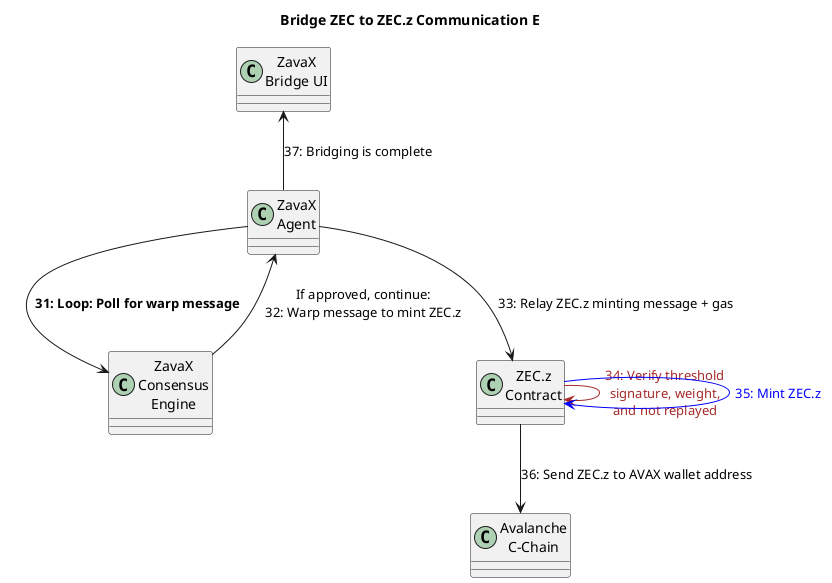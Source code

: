 @startuml
title Bridge ZEC to ZEC.z Communication E
top to bottom direction

class "ZavaX\nAgent" as ZA 
class "ZavaX\nConsensus\nEngine" as ZCE
class "ZEC.z\nContract" as ZC
class "Avalanche\nC-Chain" as CC 
class "ZavaX\nBridge UI" as UI

ZA -down-> ZCE : **31: Loop: Poll for warp message**
ZCE -up-> ZA : If approved, continue:\n32: Warp message to mint ZEC.z
ZA -down-> ZC : 33: Relay ZEC.z minting message + gas
ZC -down-> ZC #brown : <color:brown>34: Verify threshold\n<color:brown>signature, weight,\n<color:brown>and not replayed
ZC -down-> ZC #blue : <color:blue>35: Mint ZEC.z
ZC -down-> CC : 36: Send ZEC.z to AVAX wallet address
ZA -up-> UI : 37: Bridging is complete

@enduml